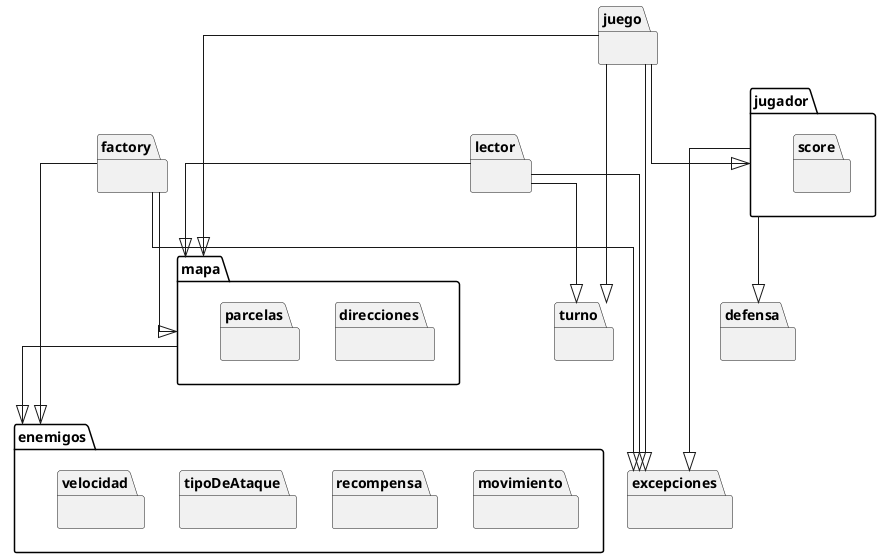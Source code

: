 @startuml
top to bottom direction
skinparam linetype ortho

package "defensa"{
}

package "enemigos"{
    package "movimiento"{}
    package "recompensa"{}
    package "tipoDeAtaque"{}
    package "velocidad"{}
'abstract Enemigo
}

package "excepciones"{}

package "factory"{}

package "juego"{
'    class Juego
}

package "jugador"{
'    class Jugador
    package "score"{}
}

package "lector"{}

package "mapa"{
    package "direcciones"{}
    package "parcelas"{}
'    class Coordenadas
'    class Mapa
}

package "turno"{
'   class Turnos
}

'Enemigo --|>  "tipoDeAtaque"
'Enemigo --|>  "velocidad"
'Enemigo --|>  "movimiento"
'Enemigo --|> "recompensa"

"mapa" --|>  "enemigos"
' "defensa" --|> "mapa"

"factory" --|> "enemigos"
"factory" --|> "mapa"
"factory" ---|> "excepciones"

"juego" --|> "jugador"
"juego" --|> "mapa"
"juego" --|> "turno"
"juego" ---|> "excepciones"

"jugador" ---|> "excepciones"
"jugador" --|> "defensa"
'Jugador --|> "score"

"lector" --|>  "mapa"
"lector" --|> "excepciones"
"lector" --|> "turno"
@enduml
